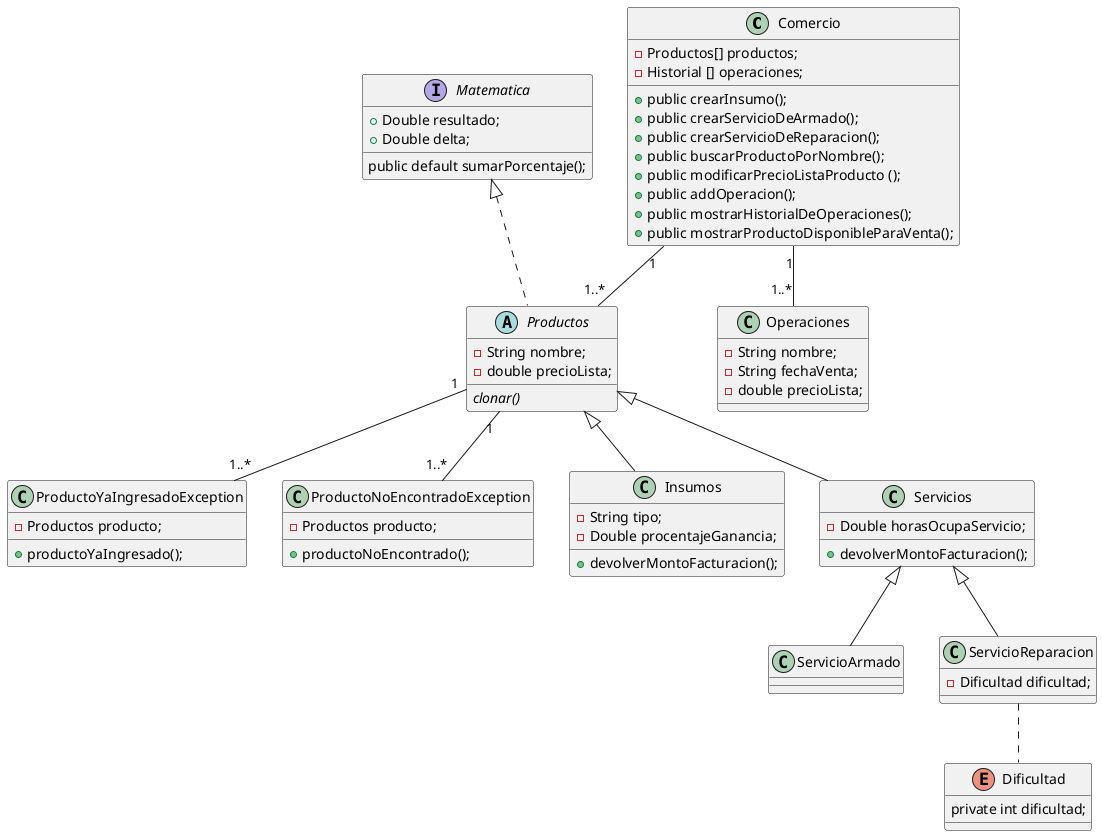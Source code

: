 @startuml

class Comercio {
	
	- Productos[] productos;
	- Historial [] operaciones;
	
	+ public crearInsumo();
	+ public crearServicioDeArmado();
	+ public crearServicioDeReparacion();
	+ public buscarProductoPorNombre();
	+ public modificarPrecioListaProducto ();	
	+ public addOperacion();
	+ public mostrarHistorialDeOperaciones();
	+ public mostrarProductoDisponibleParaVenta();
	
 
}


abstract class Productos implements Matematica{

	- String nombre;
	- double precioLista;
	
	{abstract} clonar()

}


class ProductoYaIngresadoException{
	- Productos producto;
	
	+ productoYaIngresado();
}


class ProductoNoEncontradoException{
	- Productos producto;
		
	+ productoNoEncontrado();
}


class Operaciones{
 	
 	- String nombre;
 	- String fechaVenta;
 	- double precioLista;
 	
}


class Insumos{

	- String tipo;
	- Double procentajeGanancia;
	
	+ devolverMontoFacturacion();

}

class Servicios{
	
	- Double horasOcupaServicio;
	
	+ devolverMontoFacturacion();


}

class ServicioArmado{



}

class ServicioReparacion{
	
	- Dificultad dificultad;
	
}

enum Dificultad{
	private int dificultad;
}

ServicioReparacion ..down Dificultad

interface Matematica{
	
	+ Double resultado;
	+ Double delta;

	public default sumarPorcentaje();
}


Comercio "1" -- "1..*" Operaciones
Comercio "1" -- "1..*" Productos
Productos "1" -- "1..*" ProductoYaIngresadoException
Productos "1" -- "1..*" ProductoNoEncontradoException


Productos <|-- Insumos
Productos <|-- Servicios
Servicios <|-- ServicioArmado
Servicios <|-- ServicioReparacion

@enduml